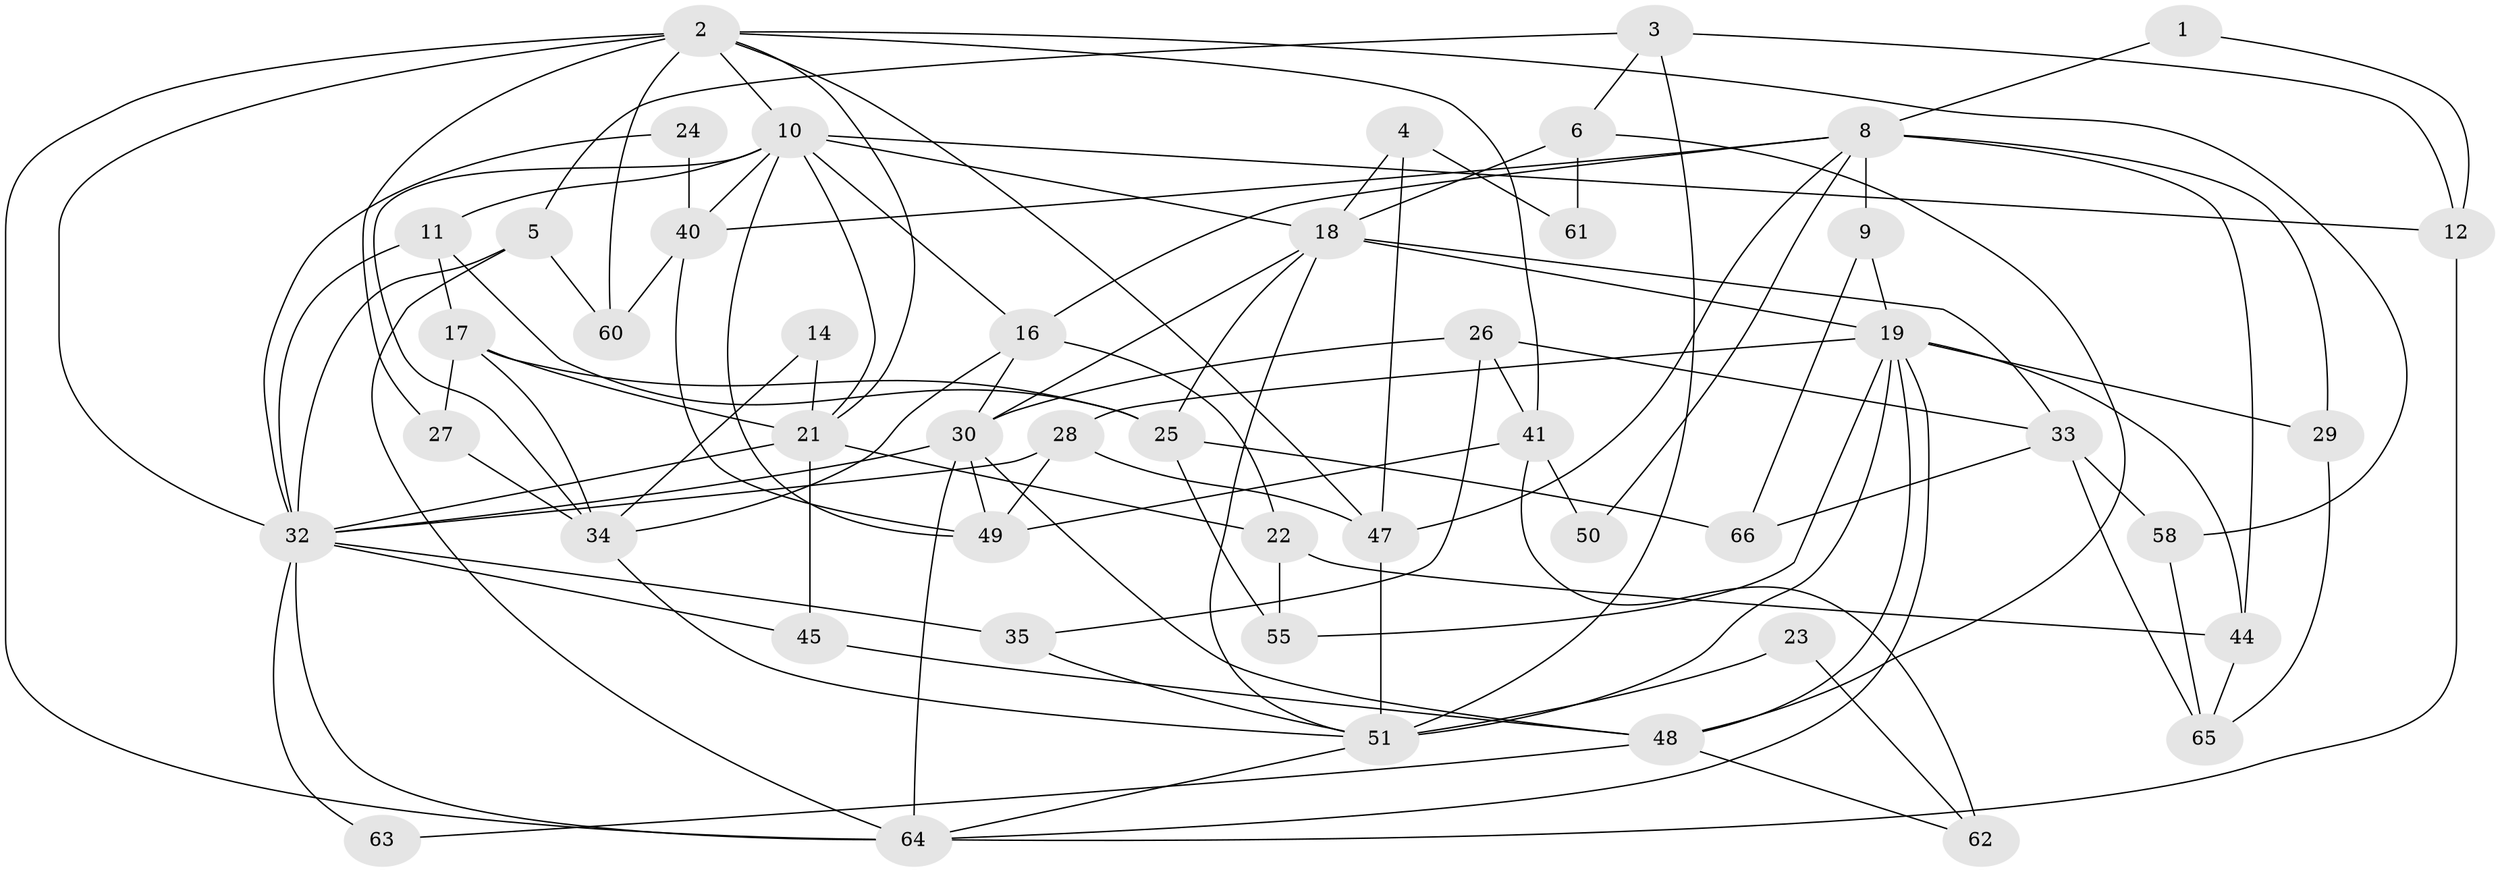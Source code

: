 // original degree distribution, {2: 0.15942028985507245, 5: 0.2463768115942029, 3: 0.2318840579710145, 4: 0.2608695652173913, 6: 0.043478260869565216, 9: 0.014492753623188406, 8: 0.014492753623188406, 7: 0.028985507246376812}
// Generated by graph-tools (version 1.1) at 2025/18/03/04/25 18:18:43]
// undirected, 48 vertices, 111 edges
graph export_dot {
graph [start="1"]
  node [color=gray90,style=filled];
  1;
  2 [super="+13"];
  3 [super="+7"];
  4;
  5;
  6;
  8 [super="+52+68"];
  9;
  10 [super="+31+20"];
  11;
  12;
  14;
  16;
  17 [super="+46"];
  18 [super="+54"];
  19 [super="+53+42"];
  21 [super="+59"];
  22;
  23;
  24;
  25;
  26;
  27;
  28;
  29;
  30 [super="+56"];
  32 [super="+36+67+37"];
  33;
  34 [super="+43"];
  35;
  40;
  41;
  44;
  45;
  47;
  48;
  49;
  50;
  51 [super="+57"];
  55;
  58;
  60;
  61;
  62;
  63;
  64;
  65;
  66;
  1 -- 8;
  1 -- 12;
  2 -- 47;
  2 -- 60 [weight=2];
  2 -- 10;
  2 -- 64;
  2 -- 32;
  2 -- 41;
  2 -- 21;
  2 -- 58;
  2 -- 27;
  3 -- 5;
  3 -- 51 [weight=2];
  3 -- 12;
  3 -- 6;
  4 -- 47;
  4 -- 61;
  4 -- 18;
  5 -- 60;
  5 -- 64;
  5 -- 32;
  6 -- 48;
  6 -- 61;
  6 -- 18;
  8 -- 29;
  8 -- 47;
  8 -- 50;
  8 -- 16;
  8 -- 44 [weight=2];
  8 -- 9;
  8 -- 40;
  9 -- 66;
  9 -- 19;
  10 -- 49;
  10 -- 18;
  10 -- 34;
  10 -- 21;
  10 -- 40;
  10 -- 12;
  10 -- 11;
  10 -- 16;
  11 -- 25;
  11 -- 32;
  11 -- 17;
  12 -- 64;
  14 -- 21;
  14 -- 34;
  16 -- 22;
  16 -- 30;
  16 -- 34;
  17 -- 34;
  17 -- 27;
  17 -- 25;
  17 -- 21;
  18 -- 33;
  18 -- 25;
  18 -- 30;
  18 -- 19;
  18 -- 51;
  19 -- 48;
  19 -- 64;
  19 -- 44;
  19 -- 29;
  19 -- 51;
  19 -- 28;
  19 -- 55;
  21 -- 22;
  21 -- 45;
  21 -- 32;
  22 -- 44;
  22 -- 55;
  23 -- 62;
  23 -- 51;
  24 -- 40;
  24 -- 32;
  25 -- 55;
  25 -- 66;
  26 -- 35;
  26 -- 41;
  26 -- 30;
  26 -- 33;
  27 -- 34;
  28 -- 49;
  28 -- 47;
  28 -- 32;
  29 -- 65;
  30 -- 48;
  30 -- 49;
  30 -- 64;
  30 -- 32;
  32 -- 63;
  32 -- 45;
  32 -- 35;
  32 -- 64;
  33 -- 58;
  33 -- 65;
  33 -- 66;
  34 -- 51;
  35 -- 51;
  40 -- 60;
  40 -- 49;
  41 -- 49;
  41 -- 50;
  41 -- 62;
  44 -- 65;
  45 -- 48;
  47 -- 51;
  48 -- 62;
  48 -- 63;
  51 -- 64;
  58 -- 65;
}
